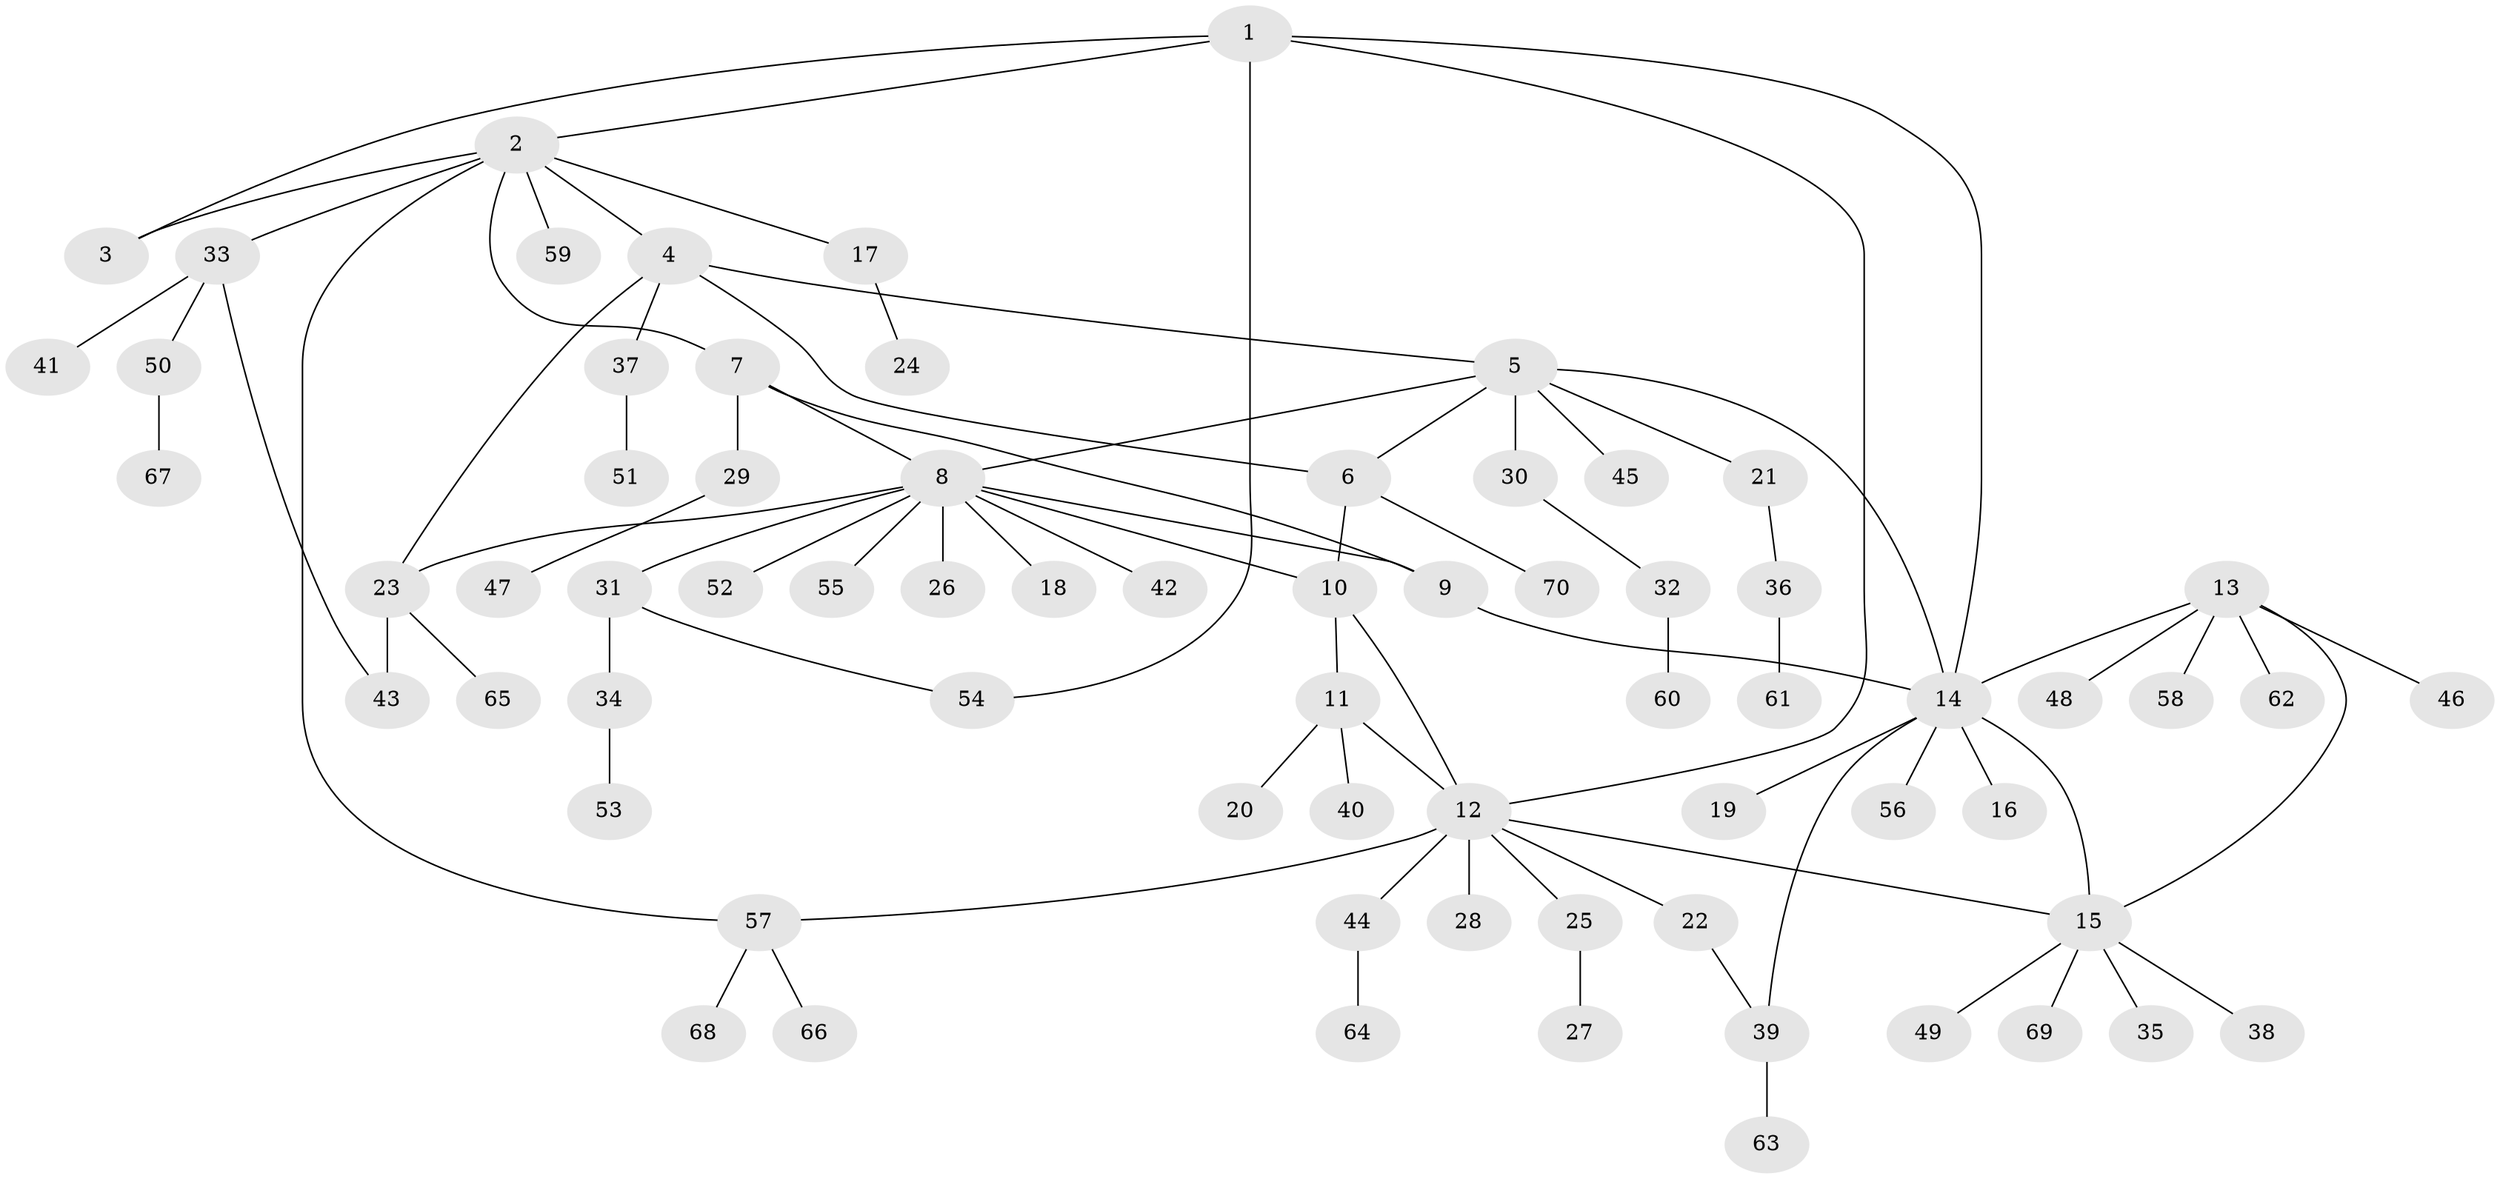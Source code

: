 // Generated by graph-tools (version 1.1) at 2025/02/03/09/25 03:02:48]
// undirected, 70 vertices, 85 edges
graph export_dot {
graph [start="1"]
  node [color=gray90,style=filled];
  1;
  2;
  3;
  4;
  5;
  6;
  7;
  8;
  9;
  10;
  11;
  12;
  13;
  14;
  15;
  16;
  17;
  18;
  19;
  20;
  21;
  22;
  23;
  24;
  25;
  26;
  27;
  28;
  29;
  30;
  31;
  32;
  33;
  34;
  35;
  36;
  37;
  38;
  39;
  40;
  41;
  42;
  43;
  44;
  45;
  46;
  47;
  48;
  49;
  50;
  51;
  52;
  53;
  54;
  55;
  56;
  57;
  58;
  59;
  60;
  61;
  62;
  63;
  64;
  65;
  66;
  67;
  68;
  69;
  70;
  1 -- 2;
  1 -- 3;
  1 -- 12;
  1 -- 14;
  1 -- 54;
  2 -- 3;
  2 -- 4;
  2 -- 7;
  2 -- 17;
  2 -- 33;
  2 -- 57;
  2 -- 59;
  4 -- 5;
  4 -- 6;
  4 -- 23;
  4 -- 37;
  5 -- 6;
  5 -- 8;
  5 -- 14;
  5 -- 21;
  5 -- 30;
  5 -- 45;
  6 -- 10;
  6 -- 70;
  7 -- 8;
  7 -- 9;
  7 -- 29;
  8 -- 9;
  8 -- 10;
  8 -- 18;
  8 -- 23;
  8 -- 26;
  8 -- 31;
  8 -- 42;
  8 -- 52;
  8 -- 55;
  9 -- 14;
  10 -- 11;
  10 -- 12;
  11 -- 12;
  11 -- 20;
  11 -- 40;
  12 -- 15;
  12 -- 22;
  12 -- 25;
  12 -- 28;
  12 -- 44;
  12 -- 57;
  13 -- 14;
  13 -- 15;
  13 -- 46;
  13 -- 48;
  13 -- 58;
  13 -- 62;
  14 -- 15;
  14 -- 16;
  14 -- 19;
  14 -- 39;
  14 -- 56;
  15 -- 35;
  15 -- 38;
  15 -- 49;
  15 -- 69;
  17 -- 24;
  21 -- 36;
  22 -- 39;
  23 -- 43;
  23 -- 65;
  25 -- 27;
  29 -- 47;
  30 -- 32;
  31 -- 34;
  31 -- 54;
  32 -- 60;
  33 -- 41;
  33 -- 43;
  33 -- 50;
  34 -- 53;
  36 -- 61;
  37 -- 51;
  39 -- 63;
  44 -- 64;
  50 -- 67;
  57 -- 66;
  57 -- 68;
}
